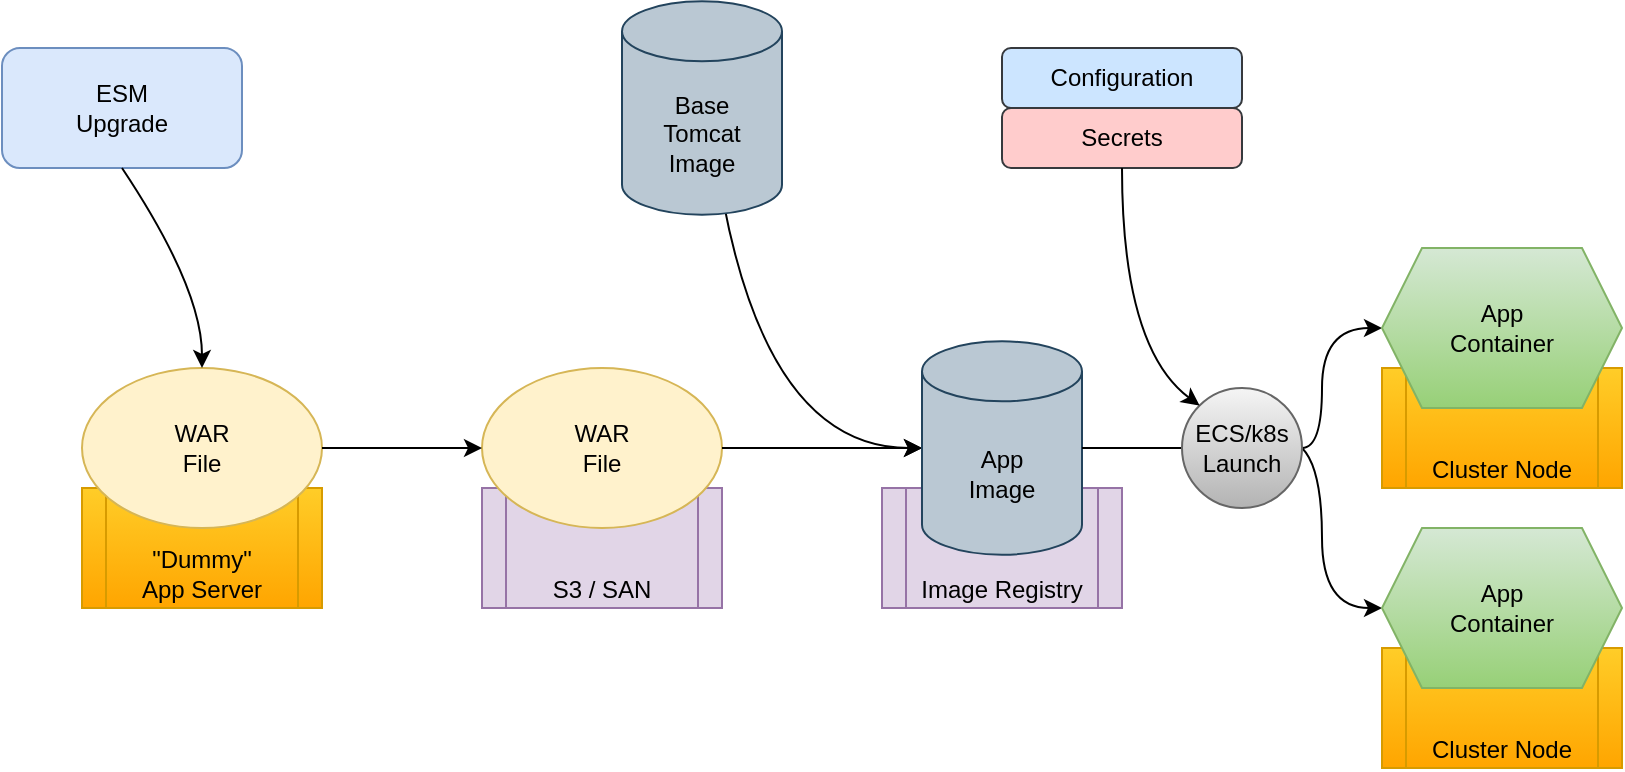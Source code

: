 <mxfile version="15.7.0" type="device"><diagram id="-NUdrZ_F82LahPAL5jhI" name="Page-1"><mxGraphModel dx="1180" dy="770" grid="1" gridSize="10" guides="1" tooltips="1" connect="1" arrows="1" fold="1" page="1" pageScale="1" pageWidth="1100" pageHeight="850" math="0" shadow="0"><root><mxCell id="0"/><mxCell id="1" parent="0"/><mxCell id="PLb2TBDTpxy5GrpFUE5I-14" value="Image Registry" style="shape=process;whiteSpace=wrap;html=1;backgroundOutline=1;verticalAlign=bottom;fillColor=#e1d5e7;strokeColor=#9673a6;" vertex="1" parent="1"><mxGeometry x="480" y="300" width="120" height="60" as="geometry"/></mxCell><mxCell id="PLb2TBDTpxy5GrpFUE5I-8" value="&quot;Dummy&quot; &lt;br&gt;App Server" style="shape=process;whiteSpace=wrap;html=1;backgroundOutline=1;verticalAlign=bottom;fillColor=#ffcd28;gradientColor=#ffa500;strokeColor=#d79b00;" vertex="1" parent="1"><mxGeometry x="80" y="300" width="120" height="60" as="geometry"/></mxCell><mxCell id="PLb2TBDTpxy5GrpFUE5I-9" value="S3 / SAN" style="shape=process;whiteSpace=wrap;html=1;backgroundOutline=1;verticalAlign=bottom;fillColor=#e1d5e7;strokeColor=#9673a6;" vertex="1" parent="1"><mxGeometry x="280" y="300" width="120" height="60" as="geometry"/></mxCell><mxCell id="PLb2TBDTpxy5GrpFUE5I-1" value="WAR&lt;br&gt;File" style="ellipse;whiteSpace=wrap;html=1;fillColor=#fff2cc;strokeColor=#d6b656;" vertex="1" parent="1"><mxGeometry x="80" y="240" width="120" height="80" as="geometry"/></mxCell><mxCell id="PLb2TBDTpxy5GrpFUE5I-2" value="ESM&lt;br&gt;Upgrade" style="rounded=1;whiteSpace=wrap;html=1;fillColor=#dae8fc;strokeColor=#6c8ebf;" vertex="1" parent="1"><mxGeometry x="40" y="80" width="120" height="60" as="geometry"/></mxCell><mxCell id="PLb2TBDTpxy5GrpFUE5I-4" value="" style="endArrow=classic;html=1;exitX=0.5;exitY=1;exitDx=0;exitDy=0;entryX=0.5;entryY=0;entryDx=0;entryDy=0;curved=1;" edge="1" parent="1" source="PLb2TBDTpxy5GrpFUE5I-2" target="PLb2TBDTpxy5GrpFUE5I-1"><mxGeometry width="50" height="50" relative="1" as="geometry"><mxPoint x="540" y="420" as="sourcePoint"/><mxPoint x="590" y="370" as="targetPoint"/><Array as="points"><mxPoint x="140" y="200"/></Array></mxGeometry></mxCell><mxCell id="PLb2TBDTpxy5GrpFUE5I-5" value="WAR&lt;br&gt;File" style="ellipse;whiteSpace=wrap;html=1;fillColor=#fff2cc;strokeColor=#d6b656;" vertex="1" parent="1"><mxGeometry x="280" y="240" width="120" height="80" as="geometry"/></mxCell><mxCell id="PLb2TBDTpxy5GrpFUE5I-12" value="" style="endArrow=classic;html=1;curved=1;exitX=1;exitY=0.5;exitDx=0;exitDy=0;entryX=0;entryY=0.5;entryDx=0;entryDy=0;entryPerimeter=0;" edge="1" parent="1" source="PLb2TBDTpxy5GrpFUE5I-5" target="PLb2TBDTpxy5GrpFUE5I-16"><mxGeometry width="50" height="50" relative="1" as="geometry"><mxPoint x="540" y="400" as="sourcePoint"/><mxPoint x="480" y="280" as="targetPoint"/></mxGeometry></mxCell><mxCell id="PLb2TBDTpxy5GrpFUE5I-13" value="" style="endArrow=classic;html=1;curved=1;entryX=0;entryY=0.5;entryDx=0;entryDy=0;entryPerimeter=0;exitX=0.5;exitY=0;exitDx=0;exitDy=0;exitPerimeter=0;" edge="1" parent="1" source="PLb2TBDTpxy5GrpFUE5I-17" target="PLb2TBDTpxy5GrpFUE5I-16"><mxGeometry width="50" height="50" relative="1" as="geometry"><mxPoint x="460" y="380" as="sourcePoint"/><mxPoint x="480" y="280" as="targetPoint"/><Array as="points"><mxPoint x="400" y="280"/></Array></mxGeometry></mxCell><mxCell id="PLb2TBDTpxy5GrpFUE5I-15" value="" style="endArrow=classic;html=1;curved=1;exitX=1;exitY=0.5;exitDx=0;exitDy=0;entryX=0;entryY=0.5;entryDx=0;entryDy=0;" edge="1" parent="1" source="PLb2TBDTpxy5GrpFUE5I-1" target="PLb2TBDTpxy5GrpFUE5I-5"><mxGeometry width="50" height="50" relative="1" as="geometry"><mxPoint x="540" y="400" as="sourcePoint"/><mxPoint x="590" y="350" as="targetPoint"/></mxGeometry></mxCell><mxCell id="PLb2TBDTpxy5GrpFUE5I-16" value="App&lt;br&gt;Image" style="shape=cylinder3;whiteSpace=wrap;html=1;boundedLbl=1;backgroundOutline=1;size=15;verticalAlign=middle;fillColor=#bac8d3;strokeColor=#23445d;" vertex="1" parent="1"><mxGeometry x="500" y="226.67" width="80" height="106.67" as="geometry"/></mxCell><mxCell id="PLb2TBDTpxy5GrpFUE5I-17" value="Base&lt;br&gt;Tomcat &lt;br&gt;Image" style="shape=cylinder3;whiteSpace=wrap;html=1;boundedLbl=1;backgroundOutline=1;size=15;verticalAlign=middle;fillColor=#bac8d3;strokeColor=#23445d;" vertex="1" parent="1"><mxGeometry x="350" y="56.67" width="80" height="106.67" as="geometry"/></mxCell><mxCell id="PLb2TBDTpxy5GrpFUE5I-22" value="" style="endArrow=none;html=1;curved=1;exitX=1;exitY=0.5;exitDx=0;exitDy=0;exitPerimeter=0;endFill=0;" edge="1" parent="1" source="PLb2TBDTpxy5GrpFUE5I-16"><mxGeometry width="50" height="50" relative="1" as="geometry"><mxPoint x="540" y="400" as="sourcePoint"/><mxPoint x="630" y="280" as="targetPoint"/></mxGeometry></mxCell><mxCell id="PLb2TBDTpxy5GrpFUE5I-35" value="" style="endArrow=classic;html=1;curved=1;entryX=0;entryY=0.5;entryDx=0;entryDy=0;exitX=1;exitY=0.5;exitDx=0;exitDy=0;" edge="1" parent="1" source="PLb2TBDTpxy5GrpFUE5I-42" target="PLb2TBDTpxy5GrpFUE5I-18"><mxGeometry width="50" height="50" relative="1" as="geometry"><mxPoint x="670" y="280" as="sourcePoint"/><mxPoint x="540" y="350" as="targetPoint"/><Array as="points"><mxPoint x="700" y="280"/><mxPoint x="700" y="220"/></Array></mxGeometry></mxCell><mxCell id="PLb2TBDTpxy5GrpFUE5I-36" value="" style="endArrow=classic;html=1;curved=1;entryX=0;entryY=0.5;entryDx=0;entryDy=0;startArrow=none;exitX=1;exitY=0.5;exitDx=0;exitDy=0;" edge="1" parent="1" source="PLb2TBDTpxy5GrpFUE5I-42" target="PLb2TBDTpxy5GrpFUE5I-29"><mxGeometry width="50" height="50" relative="1" as="geometry"><mxPoint x="670" y="360" as="sourcePoint"/><mxPoint x="540" y="350" as="targetPoint"/><Array as="points"><mxPoint x="700" y="290"/><mxPoint x="700" y="360"/></Array></mxGeometry></mxCell><mxCell id="PLb2TBDTpxy5GrpFUE5I-19" value="Cluster Node" style="shape=process;whiteSpace=wrap;html=1;backgroundOutline=1;verticalAlign=bottom;fillColor=#ffcd28;gradientColor=#ffa500;strokeColor=#d79b00;" vertex="1" parent="1"><mxGeometry x="730" y="240" width="120" height="60" as="geometry"/></mxCell><mxCell id="PLb2TBDTpxy5GrpFUE5I-18" value="App&lt;br&gt;Container" style="shape=hexagon;perimeter=hexagonPerimeter2;whiteSpace=wrap;html=1;fixedSize=1;verticalAlign=middle;fillColor=#d5e8d4;gradientColor=#97d077;strokeColor=#82b366;" vertex="1" parent="1"><mxGeometry x="730" y="180" width="120" height="80" as="geometry"/></mxCell><mxCell id="PLb2TBDTpxy5GrpFUE5I-28" value="Cluster Node" style="shape=process;whiteSpace=wrap;html=1;backgroundOutline=1;verticalAlign=bottom;fillColor=#ffcd28;gradientColor=#ffa500;strokeColor=#d79b00;" vertex="1" parent="1"><mxGeometry x="730" y="380" width="120" height="60" as="geometry"/></mxCell><mxCell id="PLb2TBDTpxy5GrpFUE5I-29" value="App&lt;br&gt;Container" style="shape=hexagon;perimeter=hexagonPerimeter2;whiteSpace=wrap;html=1;fixedSize=1;verticalAlign=middle;fillColor=#d5e8d4;gradientColor=#97d077;strokeColor=#82b366;" vertex="1" parent="1"><mxGeometry x="730" y="320" width="120" height="80" as="geometry"/></mxCell><mxCell id="PLb2TBDTpxy5GrpFUE5I-20" value="Secrets" style="rounded=1;whiteSpace=wrap;html=1;verticalAlign=middle;fillColor=#ffcccc;strokeColor=#36393d;" vertex="1" parent="1"><mxGeometry x="540" y="110" width="120" height="30" as="geometry"/></mxCell><mxCell id="PLb2TBDTpxy5GrpFUE5I-21" value="Configuration" style="rounded=1;whiteSpace=wrap;html=1;verticalAlign=middle;fillColor=#cce5ff;strokeColor=#36393d;" vertex="1" parent="1"><mxGeometry x="540" y="80" width="120" height="30" as="geometry"/></mxCell><mxCell id="PLb2TBDTpxy5GrpFUE5I-42" value="ECS/k8s&lt;br&gt;Launch" style="ellipse;whiteSpace=wrap;html=1;aspect=fixed;verticalAlign=middle;fillColor=#f5f5f5;strokeColor=#666666;gradientColor=#b3b3b3;" vertex="1" parent="1"><mxGeometry x="630" y="250" width="60" height="60" as="geometry"/></mxCell><mxCell id="PLb2TBDTpxy5GrpFUE5I-44" value="" style="endArrow=classic;html=1;curved=1;entryX=0;entryY=0;entryDx=0;entryDy=0;exitX=0.5;exitY=1;exitDx=0;exitDy=0;" edge="1" parent="1" source="PLb2TBDTpxy5GrpFUE5I-20" target="PLb2TBDTpxy5GrpFUE5I-42"><mxGeometry width="50" height="50" relative="1" as="geometry"><mxPoint x="450" y="340" as="sourcePoint"/><mxPoint x="500" y="290" as="targetPoint"/><Array as="points"><mxPoint x="600" y="230"/></Array></mxGeometry></mxCell></root></mxGraphModel></diagram></mxfile>
